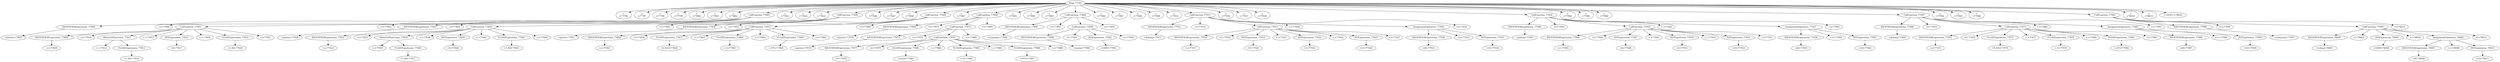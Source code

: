 digraph {

"Prog_77795"->"<
>77796";
"Prog_77795"->"<
>77797";
"Prog_77795"->"<
>77798";
"Prog_77795"->"<
>77799";
"Prog_77795"->"<
>77800";
"Prog_77795"->"<
>77801";
"Prog_77795"->"<
>77802";
"Prog_77795"->"CallFunction_77803";
"CallFunction_77803"->"IDENTIFIERExpression_77804";
"IDENTIFIERExpression_77804"->"<dnorm>77805";
"CallFunction_77803"->"<(>77806";
"CallFunction_77803"->"CallFunction_77807";
"CallFunction_77807"->"IDENTIFIERExpression_77808";
"IDENTIFIERExpression_77808"->"<c>77809";
"CallFunction_77807"->"<(>77810";
"CallFunction_77807"->"MinusOrPlusUnary_77811";
"MinusOrPlusUnary_77811"->"<->77812";
"MinusOrPlusUnary_77811"->"FLOATExpression_77813";
"FLOATExpression_77813"->"<1.96>77814";
"CallFunction_77807"->"<,>77815";
"CallFunction_77807"->"INTExpression_77816";
"INTExpression_77816"->"<0>77817";
"CallFunction_77807"->"<,>77818";
"CallFunction_77807"->"FLOATExpression_77819";
"FLOATExpression_77819"->"<1.96>77820";
"CallFunction_77807"->"<)>77821";
"CallFunction_77803"->"<)>77822";
"Prog_77795"->"<
>77823";
"Prog_77795"->"<
>77824";
"Prog_77795"->"<
>77825";
"Prog_77795"->"CallFunction_77826";
"CallFunction_77826"->"IDENTIFIERExpression_77827";
"IDENTIFIERExpression_77827"->"<pnorm>77828";
"CallFunction_77826"->"<(>77829";
"CallFunction_77826"->"CallFunction_77830";
"CallFunction_77830"->"IDENTIFIERExpression_77831";
"IDENTIFIERExpression_77831"->"<c>77832";
"CallFunction_77830"->"<(>77833";
"CallFunction_77830"->"MinusOrPlusUnary_77834";
"MinusOrPlusUnary_77834"->"<->77835";
"MinusOrPlusUnary_77834"->"FLOATExpression_77836";
"FLOATExpression_77836"->"<1.96>77837";
"CallFunction_77830"->"<,>77838";
"CallFunction_77830"->"INTExpression_77839";
"INTExpression_77839"->"<0>77840";
"CallFunction_77830"->"<,>77841";
"CallFunction_77830"->"FLOATExpression_77842";
"FLOATExpression_77842"->"<1.96>77843";
"CallFunction_77830"->"<)>77844";
"CallFunction_77826"->"<)>77845";
"Prog_77795"->"<
>77846";
"Prog_77795"->"<
>77847";
"Prog_77795"->"<
>77848";
"Prog_77795"->"CallFunction_77849";
"CallFunction_77849"->"IDENTIFIERExpression_77850";
"IDENTIFIERExpression_77850"->"<qnorm>77851";
"CallFunction_77849"->"<(>77852";
"CallFunction_77849"->"CallFunction_77853";
"CallFunction_77853"->"IDENTIFIERExpression_77854";
"IDENTIFIERExpression_77854"->"<c>77855";
"CallFunction_77853"->"<(>77856";
"CallFunction_77853"->"FLOATExpression_77857";
"FLOATExpression_77857"->"<0.025>77858";
"CallFunction_77853"->"<,>77859";
"CallFunction_77853"->"FLOATExpression_77860";
"FLOATExpression_77860"->"<.5>77861";
"CallFunction_77853"->"<,>77862";
"CallFunction_77853"->"FLOATExpression_77863";
"FLOATExpression_77863"->"<.975>77864";
"CallFunction_77853"->"<)>77865";
"CallFunction_77849"->"<)>77866";
"Prog_77795"->"<
>77867";
"Prog_77795"->"CallFunction_77868";
"CallFunction_77868"->"IDENTIFIERExpression_77869";
"IDENTIFIERExpression_77869"->"<pnorm>77870";
"CallFunction_77868"->"<(>77871";
"CallFunction_77868"->"CallFunction_77872";
"CallFunction_77872"->"IDENTIFIERExpression_77873";
"IDENTIFIERExpression_77873"->"<qnorm>77874";
"CallFunction_77872"->"<(>77875";
"CallFunction_77872"->"CallFunction_77876";
"CallFunction_77876"->"IDENTIFIERExpression_77877";
"IDENTIFIERExpression_77877"->"<c>77878";
"CallFunction_77876"->"<(>77879";
"CallFunction_77876"->"FLOATExpression_77880";
"FLOATExpression_77880"->"<0.025>77881";
"CallFunction_77876"->"<,>77882";
"CallFunction_77876"->"FLOATExpression_77883";
"FLOATExpression_77883"->"<.5>77884";
"CallFunction_77876"->"<,>77885";
"CallFunction_77876"->"FLOATExpression_77886";
"FLOATExpression_77886"->"<.975>77887";
"CallFunction_77876"->"<)>77888";
"CallFunction_77872"->"<)>77889";
"CallFunction_77868"->"<)>77890";
"Prog_77795"->"<
>77891";
"Prog_77795"->"<
>77892";
"Prog_77795"->"<
>77893";
"Prog_77795"->"CallFunction_77894";
"CallFunction_77894"->"IDENTIFIERExpression_77895";
"IDENTIFIERExpression_77895"->"<summary>77896";
"CallFunction_77894"->"<(>77897";
"CallFunction_77894"->"CallFunction_77898";
"CallFunction_77898"->"IDENTIFIERExpression_77899";
"IDENTIFIERExpression_77899"->"<rnorm>77900";
"CallFunction_77898"->"<(>77901";
"CallFunction_77898"->"INTExpression_77902";
"INTExpression_77902"->"<1000>77903";
"CallFunction_77898"->"<)>77904";
"CallFunction_77894"->"<)>77905";
"Prog_77795"->"<
>77906";
"Prog_77795"->"<
>77907";
"Prog_77795"->"<
>77908";
"Prog_77795"->"<
>77909";
"Prog_77795"->"<
>77910";
"Prog_77795"->"CallFunction_77911";
"CallFunction_77911"->"IDENTIFIERExpression_77912";
"IDENTIFIERExpression_77912"->"<dchisq>77913";
"CallFunction_77911"->"<(>77914";
"CallFunction_77911"->"CallFunction_77915";
"CallFunction_77915"->"IDENTIFIERExpression_77916";
"IDENTIFIERExpression_77916"->"<c>77917";
"CallFunction_77915"->"<(>77918";
"CallFunction_77915"->"INTExpression_77919";
"INTExpression_77919"->"<0>77920";
"CallFunction_77915"->"<,>77921";
"CallFunction_77915"->"INTExpression_77922";
"INTExpression_77922"->"<5>77923";
"CallFunction_77915"->"<,>77924";
"CallFunction_77915"->"INTExpression_77925";
"INTExpression_77925"->"<10>77926";
"CallFunction_77915"->"<)>77927";
"CallFunction_77911"->"<,>77928";
"CallFunction_77911"->"AssignmentOpetators_77929";
"AssignmentOpetators_77929"->"IDENTIFIERExpression_77930";
"IDENTIFIERExpression_77930"->"<df>77931";
"AssignmentOpetators_77929"->"<=>77932";
"AssignmentOpetators_77929"->"INTExpression_77933";
"INTExpression_77933"->"<10>77934";
"CallFunction_77911"->"<)>77935";
"Prog_77795"->"<
>77936";
"Prog_77795"->"<
>77937";
"Prog_77795"->"<
>77938";
"Prog_77795"->"CallFunction_77939";
"CallFunction_77939"->"IDENTIFIERExpression_77940";
"IDENTIFIERExpression_77940"->"<pchisq>77941";
"CallFunction_77939"->"<(>77942";
"CallFunction_77939"->"CallFunction_77943";
"CallFunction_77943"->"IDENTIFIERExpression_77944";
"IDENTIFIERExpression_77944"->"<c>77945";
"CallFunction_77943"->"<(>77946";
"CallFunction_77943"->"INTExpression_77947";
"INTExpression_77947"->"<0>77948";
"CallFunction_77943"->"<,>77949";
"CallFunction_77943"->"INTExpression_77950";
"INTExpression_77950"->"<5>77951";
"CallFunction_77943"->"<,>77952";
"CallFunction_77943"->"INTExpression_77953";
"INTExpression_77953"->"<10>77954";
"CallFunction_77943"->"<)>77955";
"CallFunction_77939"->"<,>77956";
"CallFunction_77939"->"AssignmentOpetators_77957";
"AssignmentOpetators_77957"->"IDENTIFIERExpression_77958";
"IDENTIFIERExpression_77958"->"<df>77959";
"AssignmentOpetators_77957"->"<=>77960";
"AssignmentOpetators_77957"->"INTExpression_77961";
"INTExpression_77961"->"<10>77962";
"CallFunction_77939"->"<)>77963";
"Prog_77795"->"<
>77964";
"Prog_77795"->"<
>77965";
"Prog_77795"->"<
>77966";
"Prog_77795"->"CallFunction_77967";
"CallFunction_77967"->"IDENTIFIERExpression_77968";
"IDENTIFIERExpression_77968"->"<qchisq>77969";
"CallFunction_77967"->"<(>77970";
"CallFunction_77967"->"CallFunction_77971";
"CallFunction_77971"->"IDENTIFIERExpression_77972";
"IDENTIFIERExpression_77972"->"<c>77973";
"CallFunction_77971"->"<(>77974";
"CallFunction_77971"->"FLOATExpression_77975";
"FLOATExpression_77975"->"<0.025>77976";
"CallFunction_77971"->"<,>77977";
"CallFunction_77971"->"FLOATExpression_77978";
"FLOATExpression_77978"->"<.5>77979";
"CallFunction_77971"->"<,>77980";
"CallFunction_77971"->"FLOATExpression_77981";
"FLOATExpression_77981"->"<.975>77982";
"CallFunction_77971"->"<)>77983";
"CallFunction_77967"->"<,>77984";
"CallFunction_77967"->"AssignmentOpetators_77985";
"AssignmentOpetators_77985"->"IDENTIFIERExpression_77986";
"IDENTIFIERExpression_77986"->"<df>77987";
"AssignmentOpetators_77985"->"<=>77988";
"AssignmentOpetators_77985"->"INTExpression_77989";
"INTExpression_77989"->"<10>77990";
"CallFunction_77967"->"<)>77991";
"Prog_77795"->"<
>77992";
"Prog_77795"->"<
>77993";
"Prog_77795"->"<
>77994";
"Prog_77795"->"CallFunction_77995";
"CallFunction_77995"->"IDENTIFIERExpression_77996";
"IDENTIFIERExpression_77996"->"<summary>77997";
"CallFunction_77995"->"<(>77998";
"CallFunction_77995"->"CallFunction_77999";
"CallFunction_77999"->"IDENTIFIERExpression_78000";
"IDENTIFIERExpression_78000"->"<rchisq>78001";
"CallFunction_77999"->"<(>78002";
"CallFunction_77999"->"INTExpression_78003";
"INTExpression_78003"->"<1000>78004";
"CallFunction_77999"->"<,>78005";
"CallFunction_77999"->"AssignmentOpetators_78006";
"AssignmentOpetators_78006"->"IDENTIFIERExpression_78007";
"IDENTIFIERExpression_78007"->"<df>78008";
"AssignmentOpetators_78006"->"<=>78009";
"AssignmentOpetators_78006"->"INTExpression_78010";
"INTExpression_78010"->"<10>78011";
"CallFunction_77999"->"<)>78012";
"CallFunction_77995"->"<)>78013";
"Prog_77795"->"<
>78014";
"Prog_77795"->"<
>78015";
"Prog_77795"->"<<EOF>>78016";
}
